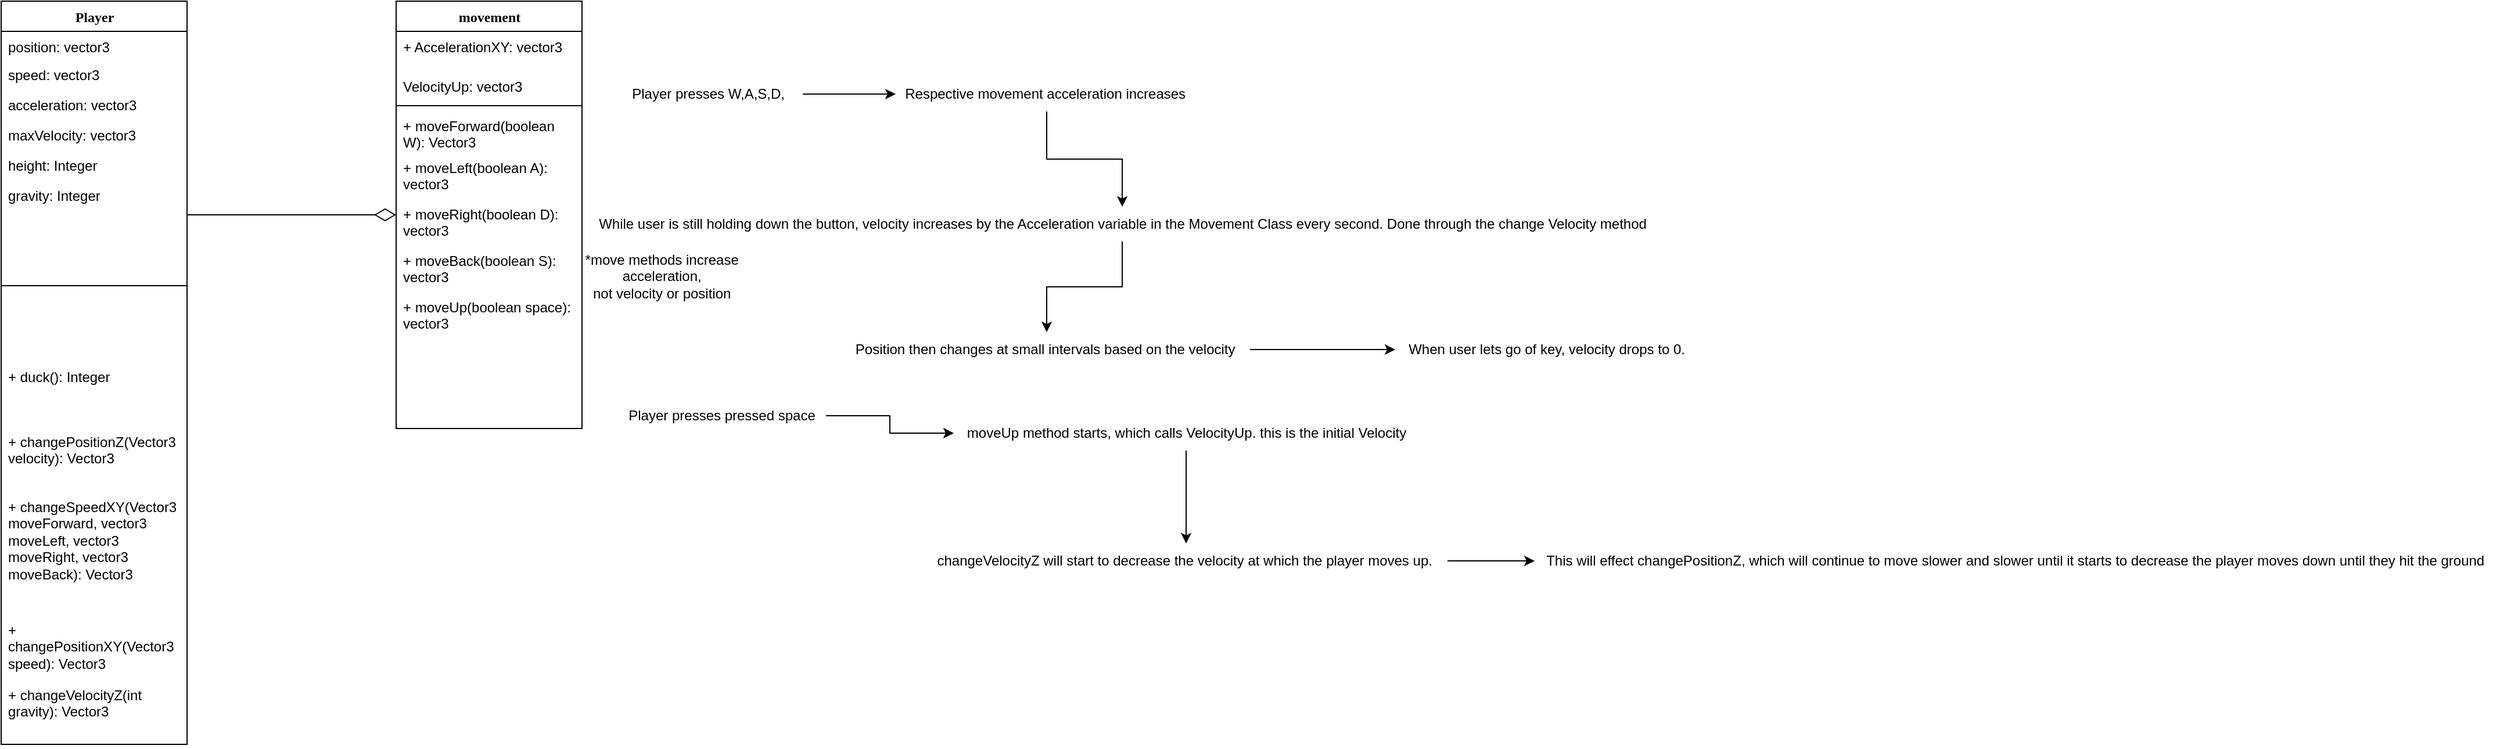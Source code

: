 <mxfile version="24.4.4" type="device">
  <diagram name="Page-1" id="9f46799a-70d6-7492-0946-bef42562c5a5">
    <mxGraphModel dx="912" dy="535" grid="1" gridSize="10" guides="1" tooltips="1" connect="1" arrows="1" fold="1" page="1" pageScale="1" pageWidth="1100" pageHeight="850" background="none" math="0" shadow="0">
      <root>
        <mxCell id="0" />
        <mxCell id="1" parent="0" />
        <mxCell id="78961159f06e98e8-17" value="Player" style="swimlane;html=1;fontStyle=1;align=center;verticalAlign=top;childLayout=stackLayout;horizontal=1;startSize=26;horizontalStack=0;resizeParent=1;resizeLast=0;collapsible=1;marginBottom=0;swimlaneFillColor=#ffffff;rounded=0;shadow=0;comic=0;labelBackgroundColor=none;strokeWidth=1;fillColor=none;fontFamily=Verdana;fontSize=12" parent="1" vertex="1">
          <mxGeometry x="90" y="83" width="160" height="640" as="geometry" />
        </mxCell>
        <mxCell id="78961159f06e98e8-21" value="position: vector3" style="text;html=1;strokeColor=none;fillColor=none;align=left;verticalAlign=top;spacingLeft=4;spacingRight=4;whiteSpace=wrap;overflow=hidden;rotatable=0;points=[[0,0.5],[1,0.5]];portConstraint=eastwest;" parent="78961159f06e98e8-17" vertex="1">
          <mxGeometry y="26" width="160" height="24" as="geometry" />
        </mxCell>
        <mxCell id="78961159f06e98e8-23" value="speed: vector3" style="text;html=1;strokeColor=none;fillColor=none;align=left;verticalAlign=top;spacingLeft=4;spacingRight=4;whiteSpace=wrap;overflow=hidden;rotatable=0;points=[[0,0.5],[1,0.5]];portConstraint=eastwest;" parent="78961159f06e98e8-17" vertex="1">
          <mxGeometry y="50" width="160" height="26" as="geometry" />
        </mxCell>
        <mxCell id="78961159f06e98e8-25" value="acceleration: vector3" style="text;html=1;strokeColor=none;fillColor=none;align=left;verticalAlign=top;spacingLeft=4;spacingRight=4;whiteSpace=wrap;overflow=hidden;rotatable=0;points=[[0,0.5],[1,0.5]];portConstraint=eastwest;" parent="78961159f06e98e8-17" vertex="1">
          <mxGeometry y="76" width="160" height="26" as="geometry" />
        </mxCell>
        <mxCell id="78961159f06e98e8-26" value="maxVelocity: vector3" style="text;html=1;strokeColor=none;fillColor=none;align=left;verticalAlign=top;spacingLeft=4;spacingRight=4;whiteSpace=wrap;overflow=hidden;rotatable=0;points=[[0,0.5],[1,0.5]];portConstraint=eastwest;" parent="78961159f06e98e8-17" vertex="1">
          <mxGeometry y="102" width="160" height="26" as="geometry" />
        </mxCell>
        <mxCell id="78961159f06e98e8-24" value="height: Integer" style="text;html=1;strokeColor=none;fillColor=none;align=left;verticalAlign=top;spacingLeft=4;spacingRight=4;whiteSpace=wrap;overflow=hidden;rotatable=0;points=[[0,0.5],[1,0.5]];portConstraint=eastwest;" parent="78961159f06e98e8-17" vertex="1">
          <mxGeometry y="128" width="160" height="26" as="geometry" />
        </mxCell>
        <mxCell id="8Bcgnd5bbSVvbz0xPLoU-17" value="gravity: Integer" style="text;html=1;strokeColor=none;fillColor=none;align=left;verticalAlign=top;spacingLeft=4;spacingRight=4;whiteSpace=wrap;overflow=hidden;rotatable=0;points=[[0,0.5],[1,0.5]];portConstraint=eastwest;" vertex="1" parent="78961159f06e98e8-17">
          <mxGeometry y="154" width="160" height="26" as="geometry" />
        </mxCell>
        <mxCell id="8Bcgnd5bbSVvbz0xPLoU-8" value="" style="line;html=1;strokeWidth=1;fillColor=none;align=left;verticalAlign=middle;spacingTop=-1;spacingLeft=3;spacingRight=3;rotatable=0;labelPosition=right;points=[];portConstraint=eastwest;" vertex="1" parent="78961159f06e98e8-17">
          <mxGeometry y="180" width="160" height="130" as="geometry" />
        </mxCell>
        <mxCell id="8Bcgnd5bbSVvbz0xPLoU-29" value="+ duck(): Integer" style="text;html=1;strokeColor=none;fillColor=none;align=left;verticalAlign=top;spacingLeft=4;spacingRight=4;whiteSpace=wrap;overflow=hidden;rotatable=0;points=[[0,0.5],[1,0.5]];portConstraint=eastwest;" vertex="1" parent="78961159f06e98e8-17">
          <mxGeometry y="310" width="160" height="56" as="geometry" />
        </mxCell>
        <mxCell id="8Bcgnd5bbSVvbz0xPLoU-26" value="+ changePositionZ(Vector3 velocity): Vector3" style="text;html=1;strokeColor=none;fillColor=none;align=left;verticalAlign=top;spacingLeft=4;spacingRight=4;whiteSpace=wrap;overflow=hidden;rotatable=0;points=[[0,0.5],[1,0.5]];portConstraint=eastwest;" vertex="1" parent="78961159f06e98e8-17">
          <mxGeometry y="366" width="160" height="56" as="geometry" />
        </mxCell>
        <mxCell id="8Bcgnd5bbSVvbz0xPLoU-16" value="+ changeSpeedXY(Vector3 moveForward, vector3 moveLeft, vector3 moveRight, vector3 moveBack): Vector3" style="text;html=1;strokeColor=none;fillColor=none;align=left;verticalAlign=top;spacingLeft=4;spacingRight=4;whiteSpace=wrap;overflow=hidden;rotatable=0;points=[[0,0.5],[1,0.5]];portConstraint=eastwest;" vertex="1" parent="78961159f06e98e8-17">
          <mxGeometry y="422" width="160" height="106" as="geometry" />
        </mxCell>
        <mxCell id="8Bcgnd5bbSVvbz0xPLoU-3" value="+ changePositionXY(Vector3 speed): Vector3" style="text;html=1;strokeColor=none;fillColor=none;align=left;verticalAlign=top;spacingLeft=4;spacingRight=4;whiteSpace=wrap;overflow=hidden;rotatable=0;points=[[0,0.5],[1,0.5]];portConstraint=eastwest;" vertex="1" parent="78961159f06e98e8-17">
          <mxGeometry y="528" width="160" height="56" as="geometry" />
        </mxCell>
        <mxCell id="8Bcgnd5bbSVvbz0xPLoU-7" value="+ changeVelocityZ(int gravity): Vector3" style="text;html=1;strokeColor=none;fillColor=none;align=left;verticalAlign=top;spacingLeft=4;spacingRight=4;whiteSpace=wrap;overflow=hidden;rotatable=0;points=[[0,0.5],[1,0.5]];portConstraint=eastwest;" vertex="1" parent="78961159f06e98e8-17">
          <mxGeometry y="584" width="160" height="56" as="geometry" />
        </mxCell>
        <mxCell id="78961159f06e98e8-30" value="movement" style="swimlane;html=1;fontStyle=1;align=center;verticalAlign=top;childLayout=stackLayout;horizontal=1;startSize=26;horizontalStack=0;resizeParent=1;resizeLast=0;collapsible=1;marginBottom=0;swimlaneFillColor=#ffffff;rounded=0;shadow=0;comic=0;labelBackgroundColor=none;strokeWidth=1;fillColor=none;fontFamily=Verdana;fontSize=12" parent="1" vertex="1">
          <mxGeometry x="430" y="83" width="160" height="368" as="geometry" />
        </mxCell>
        <mxCell id="78961159f06e98e8-32" value="+ AccelerationXY: vector3" style="text;html=1;strokeColor=none;fillColor=none;align=left;verticalAlign=top;spacingLeft=4;spacingRight=4;whiteSpace=wrap;overflow=hidden;rotatable=0;points=[[0,0.5],[1,0.5]];portConstraint=eastwest;" parent="78961159f06e98e8-30" vertex="1">
          <mxGeometry y="26" width="160" height="34" as="geometry" />
        </mxCell>
        <mxCell id="78961159f06e98e8-33" value="VelocityUp: vector3" style="text;html=1;strokeColor=none;fillColor=none;align=left;verticalAlign=top;spacingLeft=4;spacingRight=4;whiteSpace=wrap;overflow=hidden;rotatable=0;points=[[0,0.5],[1,0.5]];portConstraint=eastwest;" parent="78961159f06e98e8-30" vertex="1">
          <mxGeometry y="60" width="160" height="26" as="geometry" />
        </mxCell>
        <mxCell id="78961159f06e98e8-38" value="" style="line;html=1;strokeWidth=1;fillColor=none;align=left;verticalAlign=middle;spacingTop=-1;spacingLeft=3;spacingRight=3;rotatable=0;labelPosition=right;points=[];portConstraint=eastwest;" parent="78961159f06e98e8-30" vertex="1">
          <mxGeometry y="86" width="160" height="8" as="geometry" />
        </mxCell>
        <mxCell id="78961159f06e98e8-39" value="+ moveForward(boolean W): Vector3" style="text;html=1;strokeColor=none;fillColor=none;align=left;verticalAlign=top;spacingLeft=4;spacingRight=4;whiteSpace=wrap;overflow=hidden;rotatable=0;points=[[0,0.5],[1,0.5]];portConstraint=eastwest;" parent="78961159f06e98e8-30" vertex="1">
          <mxGeometry y="94" width="160" height="36" as="geometry" />
        </mxCell>
        <mxCell id="78961159f06e98e8-40" value="+ moveLeft(boolean A): vector3" style="text;html=1;strokeColor=none;fillColor=none;align=left;verticalAlign=top;spacingLeft=4;spacingRight=4;whiteSpace=wrap;overflow=hidden;rotatable=0;points=[[0,0.5],[1,0.5]];portConstraint=eastwest;" parent="78961159f06e98e8-30" vertex="1">
          <mxGeometry y="130" width="160" height="40" as="geometry" />
        </mxCell>
        <mxCell id="8Bcgnd5bbSVvbz0xPLoU-1" value="+ moveRight(boolean D): vector3" style="text;html=1;strokeColor=none;fillColor=none;align=left;verticalAlign=top;spacingLeft=4;spacingRight=4;whiteSpace=wrap;overflow=hidden;rotatable=0;points=[[0,0.5],[1,0.5]];portConstraint=eastwest;" vertex="1" parent="78961159f06e98e8-30">
          <mxGeometry y="170" width="160" height="40" as="geometry" />
        </mxCell>
        <mxCell id="78961159f06e98e8-42" value="+ moveBack(boolean S): vector3" style="text;html=1;strokeColor=none;fillColor=none;align=left;verticalAlign=top;spacingLeft=4;spacingRight=4;whiteSpace=wrap;overflow=hidden;rotatable=0;points=[[0,0.5],[1,0.5]];portConstraint=eastwest;" parent="78961159f06e98e8-30" vertex="1">
          <mxGeometry y="210" width="160" height="40" as="geometry" />
        </mxCell>
        <mxCell id="8Bcgnd5bbSVvbz0xPLoU-2" value="+ moveUp(boolean space): vector3" style="text;html=1;strokeColor=none;fillColor=none;align=left;verticalAlign=top;spacingLeft=4;spacingRight=4;whiteSpace=wrap;overflow=hidden;rotatable=0;points=[[0,0.5],[1,0.5]];portConstraint=eastwest;" vertex="1" parent="78961159f06e98e8-30">
          <mxGeometry y="250" width="160" height="40" as="geometry" />
        </mxCell>
        <mxCell id="78961159f06e98e8-121" style="edgeStyle=elbowEdgeStyle;html=1;labelBackgroundColor=none;startFill=0;startSize=8;endArrow=diamondThin;endFill=0;endSize=16;fontFamily=Verdana;fontSize=12;elbow=vertical;" parent="1" source="78961159f06e98e8-17" target="78961159f06e98e8-30" edge="1">
          <mxGeometry relative="1" as="geometry">
            <mxPoint x="250" y="259.882" as="sourcePoint" />
          </mxGeometry>
        </mxCell>
        <mxCell id="8Bcgnd5bbSVvbz0xPLoU-4" value="*move methods increase&amp;nbsp;&lt;div&gt;acceleration,&amp;nbsp;&lt;div&gt;not velocity or position&amp;nbsp;&lt;/div&gt;&lt;/div&gt;" style="text;html=1;align=center;verticalAlign=middle;resizable=0;points=[];autosize=1;strokeColor=none;fillColor=none;" vertex="1" parent="1">
          <mxGeometry x="580" y="290" width="160" height="60" as="geometry" />
        </mxCell>
        <mxCell id="8Bcgnd5bbSVvbz0xPLoU-10" style="edgeStyle=orthogonalEdgeStyle;rounded=0;orthogonalLoop=1;jettySize=auto;html=1;" edge="1" parent="1" source="8Bcgnd5bbSVvbz0xPLoU-9">
          <mxGeometry relative="1" as="geometry">
            <mxPoint x="860" y="163" as="targetPoint" />
          </mxGeometry>
        </mxCell>
        <mxCell id="8Bcgnd5bbSVvbz0xPLoU-9" value="Player presses W,A,S,D,&amp;nbsp;" style="text;html=1;align=center;verticalAlign=middle;resizable=0;points=[];autosize=1;strokeColor=none;fillColor=none;" vertex="1" parent="1">
          <mxGeometry x="620" y="148" width="160" height="30" as="geometry" />
        </mxCell>
        <mxCell id="8Bcgnd5bbSVvbz0xPLoU-13" value="" style="edgeStyle=orthogonalEdgeStyle;rounded=0;orthogonalLoop=1;jettySize=auto;html=1;" edge="1" parent="1" source="8Bcgnd5bbSVvbz0xPLoU-11" target="8Bcgnd5bbSVvbz0xPLoU-12">
          <mxGeometry relative="1" as="geometry" />
        </mxCell>
        <mxCell id="8Bcgnd5bbSVvbz0xPLoU-11" value="Respective movement acceleration increases&amp;nbsp;" style="text;html=1;align=center;verticalAlign=middle;resizable=0;points=[];autosize=1;strokeColor=none;fillColor=none;" vertex="1" parent="1">
          <mxGeometry x="855" y="148" width="270" height="30" as="geometry" />
        </mxCell>
        <mxCell id="8Bcgnd5bbSVvbz0xPLoU-15" value="" style="edgeStyle=orthogonalEdgeStyle;rounded=0;orthogonalLoop=1;jettySize=auto;html=1;" edge="1" parent="1" source="8Bcgnd5bbSVvbz0xPLoU-12" target="8Bcgnd5bbSVvbz0xPLoU-14">
          <mxGeometry relative="1" as="geometry" />
        </mxCell>
        <mxCell id="8Bcgnd5bbSVvbz0xPLoU-12" value="While user is still holding down the button, velocity increases by the Acceleration variable in the Movement Class every second. Done through the change Velocity method" style="text;html=1;align=center;verticalAlign=middle;resizable=0;points=[];autosize=1;strokeColor=none;fillColor=none;" vertex="1" parent="1">
          <mxGeometry x="590" y="260" width="930" height="30" as="geometry" />
        </mxCell>
        <mxCell id="8Bcgnd5bbSVvbz0xPLoU-25" value="" style="edgeStyle=orthogonalEdgeStyle;rounded=0;orthogonalLoop=1;jettySize=auto;html=1;" edge="1" parent="1" source="8Bcgnd5bbSVvbz0xPLoU-14" target="8Bcgnd5bbSVvbz0xPLoU-24">
          <mxGeometry relative="1" as="geometry" />
        </mxCell>
        <mxCell id="8Bcgnd5bbSVvbz0xPLoU-14" value="Position then changes at small intervals based on the velocity&amp;nbsp;" style="text;html=1;align=center;verticalAlign=middle;resizable=0;points=[];autosize=1;strokeColor=none;fillColor=none;" vertex="1" parent="1">
          <mxGeometry x="815" y="368" width="350" height="30" as="geometry" />
        </mxCell>
        <mxCell id="8Bcgnd5bbSVvbz0xPLoU-21" value="" style="edgeStyle=orthogonalEdgeStyle;rounded=0;orthogonalLoop=1;jettySize=auto;html=1;" edge="1" parent="1" source="8Bcgnd5bbSVvbz0xPLoU-19" target="8Bcgnd5bbSVvbz0xPLoU-20">
          <mxGeometry relative="1" as="geometry" />
        </mxCell>
        <mxCell id="8Bcgnd5bbSVvbz0xPLoU-19" value="Player presses pressed space" style="text;html=1;align=center;verticalAlign=middle;resizable=0;points=[];autosize=1;strokeColor=none;fillColor=none;" vertex="1" parent="1">
          <mxGeometry x="620" y="425" width="180" height="30" as="geometry" />
        </mxCell>
        <mxCell id="8Bcgnd5bbSVvbz0xPLoU-23" value="" style="edgeStyle=orthogonalEdgeStyle;rounded=0;orthogonalLoop=1;jettySize=auto;html=1;" edge="1" parent="1" source="8Bcgnd5bbSVvbz0xPLoU-20" target="8Bcgnd5bbSVvbz0xPLoU-22">
          <mxGeometry relative="1" as="geometry" />
        </mxCell>
        <mxCell id="8Bcgnd5bbSVvbz0xPLoU-20" value="moveUp method starts, which calls VelocityUp. this is the initial Velocity" style="text;html=1;align=center;verticalAlign=middle;resizable=0;points=[];autosize=1;strokeColor=none;fillColor=none;" vertex="1" parent="1">
          <mxGeometry x="910" y="440" width="400" height="30" as="geometry" />
        </mxCell>
        <mxCell id="8Bcgnd5bbSVvbz0xPLoU-28" value="" style="edgeStyle=orthogonalEdgeStyle;rounded=0;orthogonalLoop=1;jettySize=auto;html=1;" edge="1" parent="1" source="8Bcgnd5bbSVvbz0xPLoU-22" target="8Bcgnd5bbSVvbz0xPLoU-27">
          <mxGeometry relative="1" as="geometry" />
        </mxCell>
        <mxCell id="8Bcgnd5bbSVvbz0xPLoU-22" value="changeVelocityZ will start to decrease the velocity at which the player moves up.&amp;nbsp;" style="text;html=1;align=center;verticalAlign=middle;resizable=0;points=[];autosize=1;strokeColor=none;fillColor=none;" vertex="1" parent="1">
          <mxGeometry x="885" y="550" width="450" height="30" as="geometry" />
        </mxCell>
        <mxCell id="8Bcgnd5bbSVvbz0xPLoU-24" value="When user lets go of key, velocity drops to 0." style="text;html=1;align=center;verticalAlign=middle;resizable=0;points=[];autosize=1;strokeColor=none;fillColor=none;" vertex="1" parent="1">
          <mxGeometry x="1290" y="368" width="260" height="30" as="geometry" />
        </mxCell>
        <mxCell id="8Bcgnd5bbSVvbz0xPLoU-27" value="This will effect changePositionZ, which will continue to move slower and slower until it starts to decrease the player moves down until they hit the ground&amp;nbsp;" style="text;html=1;align=center;verticalAlign=middle;resizable=0;points=[];autosize=1;strokeColor=none;fillColor=none;" vertex="1" parent="1">
          <mxGeometry x="1410" y="550" width="830" height="30" as="geometry" />
        </mxCell>
      </root>
    </mxGraphModel>
  </diagram>
</mxfile>
